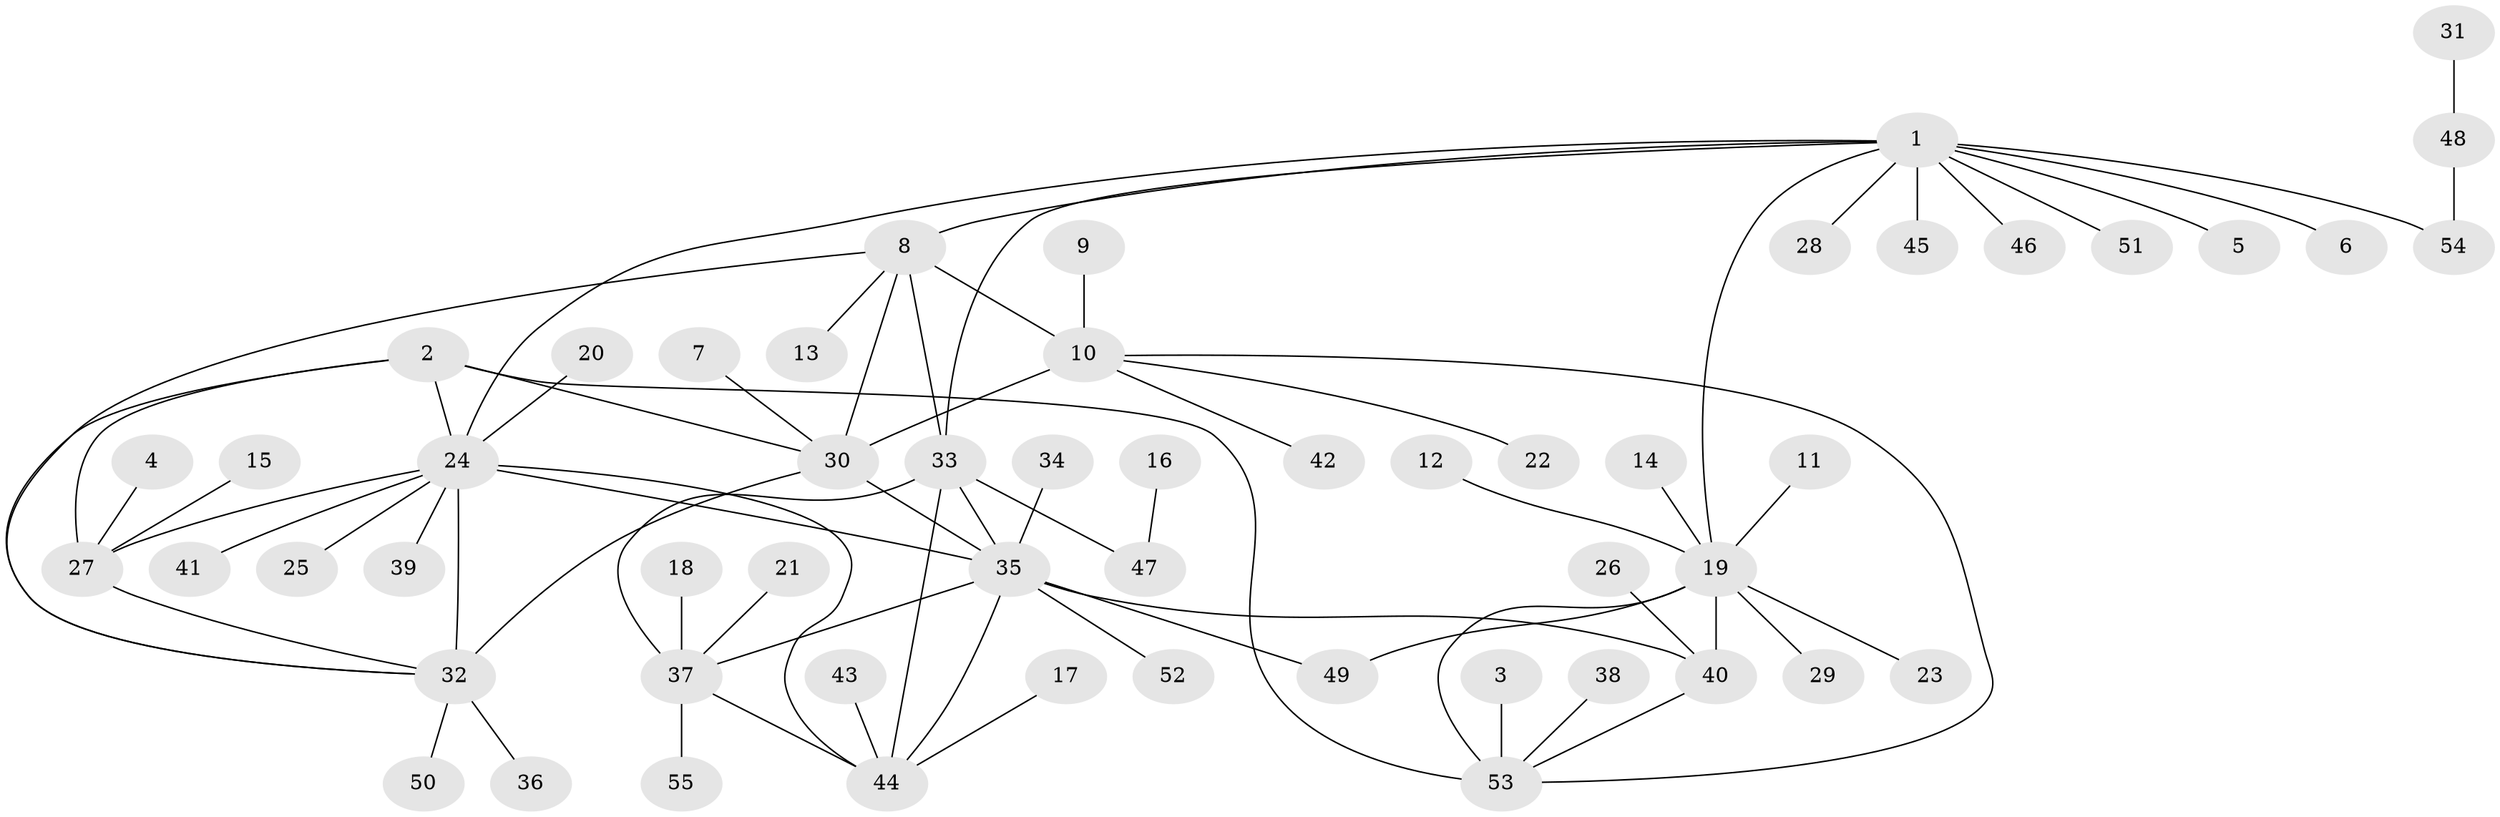// original degree distribution, {5: 0.018867924528301886, 10: 0.02830188679245283, 6: 0.0660377358490566, 8: 0.018867924528301886, 7: 0.02830188679245283, 4: 0.03773584905660377, 12: 0.018867924528301886, 9: 0.02830188679245283, 11: 0.009433962264150943, 1: 0.5754716981132075, 2: 0.1509433962264151, 3: 0.018867924528301886}
// Generated by graph-tools (version 1.1) at 2025/50/03/09/25 03:50:40]
// undirected, 55 vertices, 73 edges
graph export_dot {
graph [start="1"]
  node [color=gray90,style=filled];
  1;
  2;
  3;
  4;
  5;
  6;
  7;
  8;
  9;
  10;
  11;
  12;
  13;
  14;
  15;
  16;
  17;
  18;
  19;
  20;
  21;
  22;
  23;
  24;
  25;
  26;
  27;
  28;
  29;
  30;
  31;
  32;
  33;
  34;
  35;
  36;
  37;
  38;
  39;
  40;
  41;
  42;
  43;
  44;
  45;
  46;
  47;
  48;
  49;
  50;
  51;
  52;
  53;
  54;
  55;
  1 -- 5 [weight=1.0];
  1 -- 6 [weight=1.0];
  1 -- 8 [weight=1.0];
  1 -- 19 [weight=1.0];
  1 -- 24 [weight=1.0];
  1 -- 28 [weight=1.0];
  1 -- 33 [weight=1.0];
  1 -- 45 [weight=4.0];
  1 -- 46 [weight=1.0];
  1 -- 51 [weight=1.0];
  1 -- 54 [weight=1.0];
  2 -- 24 [weight=2.0];
  2 -- 27 [weight=1.0];
  2 -- 30 [weight=1.0];
  2 -- 32 [weight=1.0];
  2 -- 53 [weight=1.0];
  3 -- 53 [weight=1.0];
  4 -- 27 [weight=1.0];
  7 -- 30 [weight=1.0];
  8 -- 10 [weight=2.0];
  8 -- 13 [weight=1.0];
  8 -- 30 [weight=2.0];
  8 -- 32 [weight=1.0];
  8 -- 33 [weight=1.0];
  9 -- 10 [weight=1.0];
  10 -- 22 [weight=1.0];
  10 -- 30 [weight=4.0];
  10 -- 42 [weight=1.0];
  10 -- 53 [weight=2.0];
  11 -- 19 [weight=1.0];
  12 -- 19 [weight=1.0];
  14 -- 19 [weight=1.0];
  15 -- 27 [weight=1.0];
  16 -- 47 [weight=1.0];
  17 -- 44 [weight=1.0];
  18 -- 37 [weight=1.0];
  19 -- 23 [weight=1.0];
  19 -- 29 [weight=1.0];
  19 -- 40 [weight=3.0];
  19 -- 49 [weight=1.0];
  19 -- 53 [weight=3.0];
  20 -- 24 [weight=1.0];
  21 -- 37 [weight=1.0];
  24 -- 25 [weight=1.0];
  24 -- 27 [weight=2.0];
  24 -- 32 [weight=2.0];
  24 -- 35 [weight=1.0];
  24 -- 39 [weight=1.0];
  24 -- 41 [weight=1.0];
  24 -- 44 [weight=2.0];
  26 -- 40 [weight=1.0];
  27 -- 32 [weight=1.0];
  30 -- 32 [weight=1.0];
  30 -- 35 [weight=1.0];
  31 -- 48 [weight=1.0];
  32 -- 36 [weight=1.0];
  32 -- 50 [weight=1.0];
  33 -- 35 [weight=2.0];
  33 -- 37 [weight=2.0];
  33 -- 44 [weight=2.0];
  33 -- 47 [weight=1.0];
  34 -- 35 [weight=1.0];
  35 -- 37 [weight=1.0];
  35 -- 40 [weight=1.0];
  35 -- 44 [weight=1.0];
  35 -- 49 [weight=1.0];
  35 -- 52 [weight=1.0];
  37 -- 44 [weight=1.0];
  37 -- 55 [weight=1.0];
  38 -- 53 [weight=1.0];
  40 -- 53 [weight=1.0];
  43 -- 44 [weight=1.0];
  48 -- 54 [weight=1.0];
}
